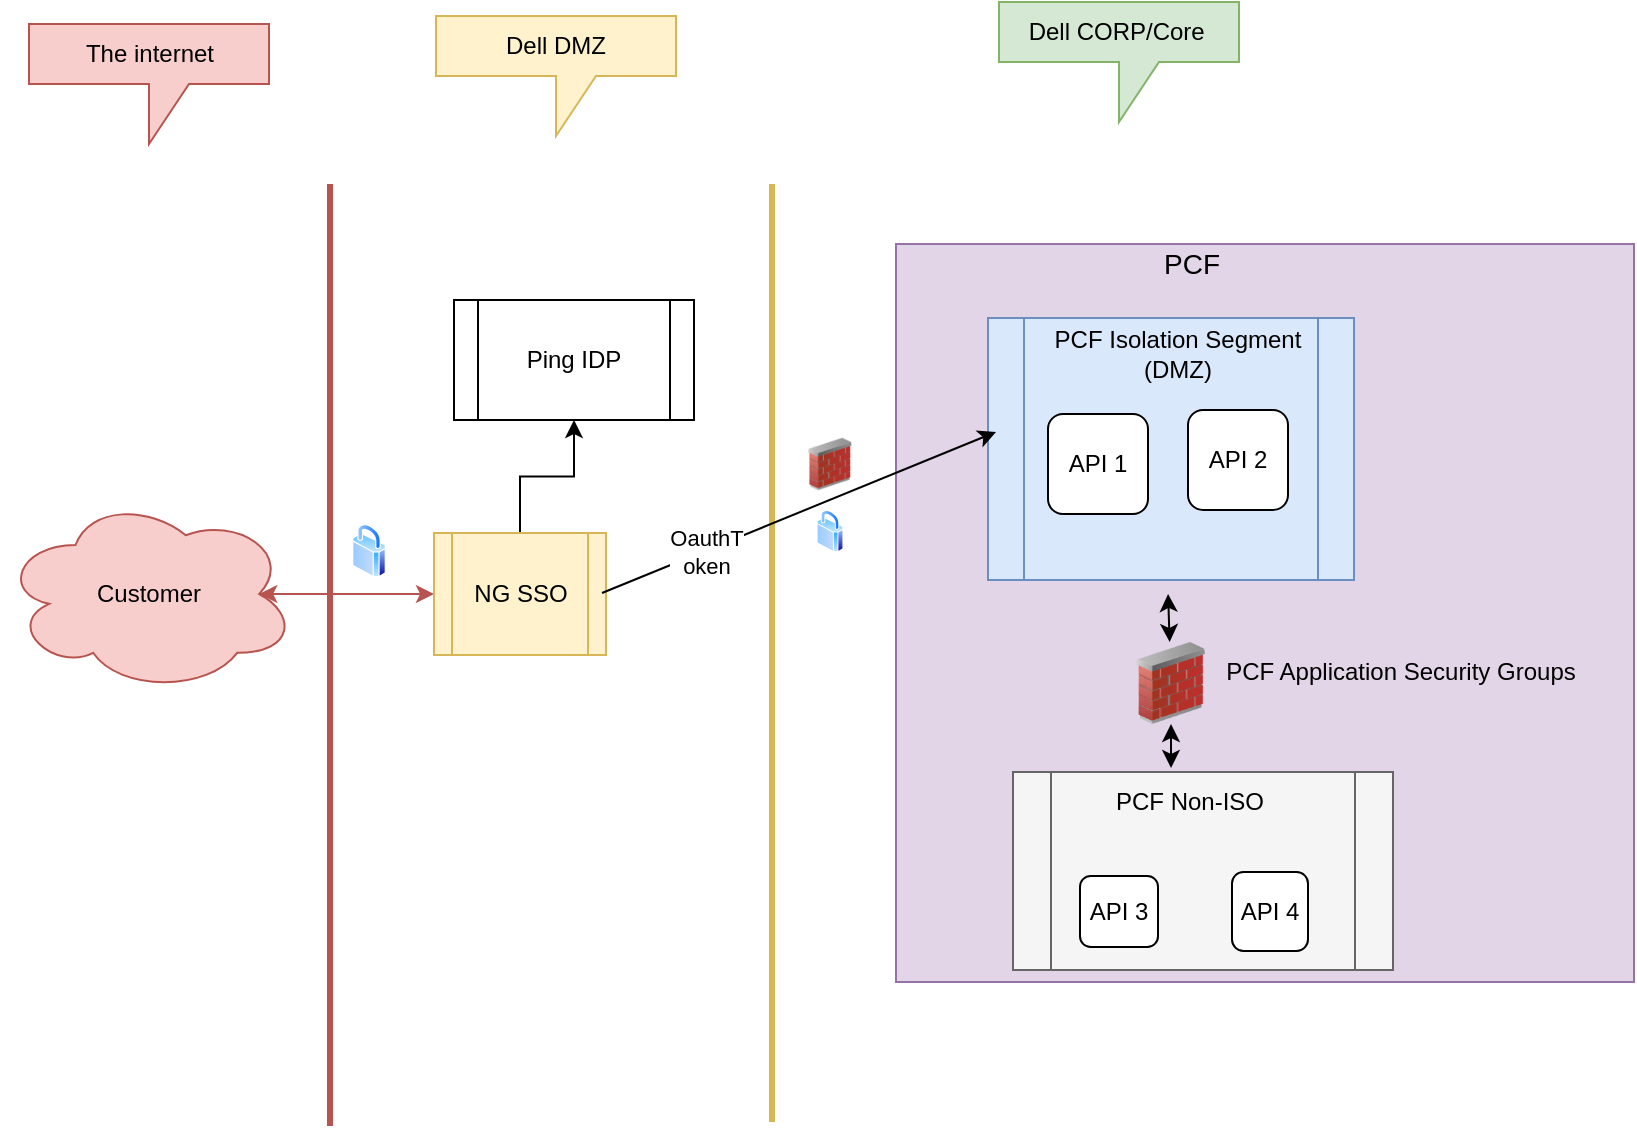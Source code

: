 <mxfile version="14.4.4" type="github"><diagram id="ACFHJaDp0CCpu47aHDbk" name="Page-1"><mxGraphModel dx="1422" dy="794" grid="0" gridSize="10" guides="1" tooltips="1" connect="1" arrows="1" fold="1" page="1" pageScale="1" pageWidth="850" pageHeight="1100" math="0" shadow="0"><root><mxCell id="0"/><mxCell id="1" parent="0"/><mxCell id="2gQc0NYOQKcEP8dJCD8I-3" value="" style="whiteSpace=wrap;html=1;aspect=fixed;fillColor=#e1d5e7;strokeColor=#9673a6;" parent="1" vertex="1"><mxGeometry x="457" y="150" width="369" height="369" as="geometry"/></mxCell><mxCell id="2gQc0NYOQKcEP8dJCD8I-4" value="" style="edgeStyle=orthogonalEdgeStyle;rounded=0;orthogonalLoop=1;jettySize=auto;html=1;strokeWidth=1;exitX=0.875;exitY=0.5;exitDx=0;exitDy=0;exitPerimeter=0;startArrow=classic;startFill=1;fillColor=#f8cecc;strokeColor=#b85450;" parent="1" source="2gQc0NYOQKcEP8dJCD8I-5" target="2gQc0NYOQKcEP8dJCD8I-9" edge="1"><mxGeometry relative="1" as="geometry"/></mxCell><mxCell id="2gQc0NYOQKcEP8dJCD8I-5" value="Customer" style="ellipse;shape=cloud;whiteSpace=wrap;html=1;fillColor=#f8cecc;strokeColor=#b85450;" parent="1" vertex="1"><mxGeometry x="10" y="276" width="147" height="98" as="geometry"/></mxCell><mxCell id="2gQc0NYOQKcEP8dJCD8I-6" value="" style="endArrow=none;html=1;strokeWidth=3;fillColor=#f8cecc;strokeColor=#b85450;" parent="1" edge="1"><mxGeometry width="50" height="50" relative="1" as="geometry"><mxPoint x="174" y="591" as="sourcePoint"/><mxPoint x="174" y="120" as="targetPoint"/></mxGeometry></mxCell><mxCell id="2gQc0NYOQKcEP8dJCD8I-7" value="" style="endArrow=none;html=1;strokeWidth=3;fillColor=#fff2cc;strokeColor=#d6b656;" parent="1" edge="1"><mxGeometry width="50" height="50" relative="1" as="geometry"><mxPoint x="395" y="589" as="sourcePoint"/><mxPoint x="395" y="120" as="targetPoint"/></mxGeometry></mxCell><mxCell id="WaRQv8ALURC7p492Pok6-5" value="" style="edgeStyle=orthogonalEdgeStyle;rounded=0;orthogonalLoop=1;jettySize=auto;html=1;" parent="1" source="2gQc0NYOQKcEP8dJCD8I-9" target="WaRQv8ALURC7p492Pok6-2" edge="1"><mxGeometry relative="1" as="geometry"/></mxCell><mxCell id="2gQc0NYOQKcEP8dJCD8I-9" value="NG SSO" style="shape=process;whiteSpace=wrap;html=1;backgroundOutline=1;fillColor=#fff2cc;strokeColor=#d6b656;" parent="1" vertex="1"><mxGeometry x="226" y="294.5" width="86" height="61" as="geometry"/></mxCell><mxCell id="2gQc0NYOQKcEP8dJCD8I-10" value="&lt;font style=&quot;font-size: 14px&quot;&gt;PCF&lt;/font&gt;" style="text;html=1;strokeColor=none;fillColor=none;align=center;verticalAlign=middle;whiteSpace=wrap;rounded=0;" parent="1" vertex="1"><mxGeometry x="585" y="150" width="40" height="20" as="geometry"/></mxCell><mxCell id="2gQc0NYOQKcEP8dJCD8I-15" value="" style="aspect=fixed;perimeter=ellipsePerimeter;html=1;align=center;shadow=0;dashed=0;spacingTop=3;image;image=img/lib/active_directory/secure.svg;" parent="1" vertex="1"><mxGeometry x="185" y="290" width="17" height="26.56" as="geometry"/></mxCell><mxCell id="2gQc0NYOQKcEP8dJCD8I-16" value="" style="aspect=fixed;perimeter=ellipsePerimeter;html=1;align=center;shadow=0;dashed=0;spacingTop=3;image;image=img/lib/active_directory/secure.svg;" parent="1" vertex="1"><mxGeometry x="417.28" y="283" width="13.44" height="21" as="geometry"/></mxCell><mxCell id="2gQc0NYOQKcEP8dJCD8I-17" value="The internet" style="shape=callout;whiteSpace=wrap;html=1;perimeter=calloutPerimeter;fillColor=#f8cecc;strokeColor=#b85450;" parent="1" vertex="1"><mxGeometry x="23.5" y="40" width="120" height="60" as="geometry"/></mxCell><mxCell id="2gQc0NYOQKcEP8dJCD8I-18" value="Dell DMZ" style="shape=callout;whiteSpace=wrap;html=1;perimeter=calloutPerimeter;fillColor=#fff2cc;strokeColor=#d6b656;" parent="1" vertex="1"><mxGeometry x="227" y="36" width="120" height="60" as="geometry"/></mxCell><mxCell id="2gQc0NYOQKcEP8dJCD8I-19" value="Dell CORP/Core&amp;nbsp;" style="shape=callout;whiteSpace=wrap;html=1;perimeter=calloutPerimeter;fillColor=#d5e8d4;strokeColor=#82b366;" parent="1" vertex="1"><mxGeometry x="508.5" y="29" width="120" height="60" as="geometry"/></mxCell><mxCell id="2gQc0NYOQKcEP8dJCD8I-31" value="" style="shape=process;whiteSpace=wrap;html=1;backgroundOutline=1;fillColor=#f5f5f5;strokeColor=#666666;fontColor=#333333;" parent="1" vertex="1"><mxGeometry x="515.5" y="414" width="190" height="99" as="geometry"/></mxCell><mxCell id="2gQc0NYOQKcEP8dJCD8I-32" value="API 3" style="rounded=1;whiteSpace=wrap;html=1;" parent="1" vertex="1"><mxGeometry x="549" y="466" width="39" height="35.5" as="geometry"/></mxCell><mxCell id="2gQc0NYOQKcEP8dJCD8I-33" value="API 4" style="rounded=1;whiteSpace=wrap;html=1;" parent="1" vertex="1"><mxGeometry x="625" y="464" width="38" height="39.5" as="geometry"/></mxCell><mxCell id="2gQc0NYOQKcEP8dJCD8I-40" value="PCF Non-ISO" style="text;html=1;strokeColor=none;fillColor=none;align=center;verticalAlign=middle;whiteSpace=wrap;rounded=0;" parent="1" vertex="1"><mxGeometry x="539" y="419" width="130" height="20" as="geometry"/></mxCell><mxCell id="sj-PamyHFuKPAxD5q3Vw-3" value="" style="image;html=1;image=img/lib/clip_art/networking/Firewall_02_128x128.png" parent="1" vertex="1"><mxGeometry x="413" y="216" width="22" height="88" as="geometry"/></mxCell><mxCell id="sj-PamyHFuKPAxD5q3Vw-9" value="" style="image;html=1;image=img/lib/clip_art/networking/Firewall_02_128x128.png" parent="1" vertex="1"><mxGeometry x="571.5" y="349" width="46" height="41" as="geometry"/></mxCell><mxCell id="_3BCGjxRRkY1fC-WPkbY-4" value="" style="group" parent="1" vertex="1" connectable="0"><mxGeometry x="503" y="187" width="183" height="131" as="geometry"/></mxCell><mxCell id="2gQc0NYOQKcEP8dJCD8I-11" value="" style="shape=process;whiteSpace=wrap;html=1;backgroundOutline=1;fillColor=#dae8fc;strokeColor=#6c8ebf;" parent="_3BCGjxRRkY1fC-WPkbY-4" vertex="1"><mxGeometry width="183" height="131" as="geometry"/></mxCell><mxCell id="2gQc0NYOQKcEP8dJCD8I-13" value="API 1" style="rounded=1;whiteSpace=wrap;html=1;" parent="_3BCGjxRRkY1fC-WPkbY-4" vertex="1"><mxGeometry x="30" y="48" width="50" height="50" as="geometry"/></mxCell><mxCell id="2gQc0NYOQKcEP8dJCD8I-14" value="API 2" style="rounded=1;whiteSpace=wrap;html=1;" parent="_3BCGjxRRkY1fC-WPkbY-4" vertex="1"><mxGeometry x="100" y="46" width="50" height="50" as="geometry"/></mxCell><mxCell id="2gQc0NYOQKcEP8dJCD8I-36" value="PCF Isolation Segment (DMZ)" style="text;html=1;strokeColor=none;fillColor=none;align=center;verticalAlign=middle;whiteSpace=wrap;rounded=0;" parent="_3BCGjxRRkY1fC-WPkbY-4" vertex="1"><mxGeometry x="30" y="8" width="130" height="20" as="geometry"/></mxCell><mxCell id="_3BCGjxRRkY1fC-WPkbY-5" value="" style="endArrow=classic;startArrow=classic;html=1;entryX=0.492;entryY=1.053;entryDx=0;entryDy=0;entryPerimeter=0;" parent="1" source="sj-PamyHFuKPAxD5q3Vw-9" target="2gQc0NYOQKcEP8dJCD8I-11" edge="1"><mxGeometry width="50" height="50" relative="1" as="geometry"><mxPoint x="605" y="368" as="sourcePoint"/><mxPoint x="655" y="318" as="targetPoint"/></mxGeometry></mxCell><mxCell id="_3BCGjxRRkY1fC-WPkbY-6" value="" style="endArrow=classic;startArrow=classic;html=1;entryX=0.427;entryY=-0.35;entryDx=0;entryDy=0;entryPerimeter=0;exitX=0.5;exitY=1;exitDx=0;exitDy=0;" parent="1" source="sj-PamyHFuKPAxD5q3Vw-9" target="2gQc0NYOQKcEP8dJCD8I-40" edge="1"><mxGeometry width="50" height="50" relative="1" as="geometry"><mxPoint x="651" y="376" as="sourcePoint"/><mxPoint x="665" y="328" as="targetPoint"/></mxGeometry></mxCell><mxCell id="_3BCGjxRRkY1fC-WPkbY-8" value="PCF Application Security Groups" style="text;html=1;strokeColor=none;fillColor=none;align=center;verticalAlign=middle;whiteSpace=wrap;rounded=0;" parent="1" vertex="1"><mxGeometry x="617.5" y="354" width="183" height="20" as="geometry"/></mxCell><mxCell id="WaRQv8ALURC7p492Pok6-2" value="Ping IDP" style="shape=process;whiteSpace=wrap;html=1;backgroundOutline=1;" parent="1" vertex="1"><mxGeometry x="236" y="178" width="120" height="60" as="geometry"/></mxCell><mxCell id="WaRQv8ALURC7p492Pok6-6" value="" style="endArrow=classic;html=1;entryX=0.022;entryY=0.435;entryDx=0;entryDy=0;entryPerimeter=0;" parent="1" target="2gQc0NYOQKcEP8dJCD8I-11" edge="1"><mxGeometry width="50" height="50" relative="1" as="geometry"><mxPoint x="310" y="324.5" as="sourcePoint"/><mxPoint x="370" y="276" as="targetPoint"/></mxGeometry></mxCell><mxCell id="WaRQv8ALURC7p492Pok6-7" value="OauthT&lt;br&gt;oken" style="edgeLabel;html=1;align=center;verticalAlign=middle;resizable=0;points=[];" parent="WaRQv8ALURC7p492Pok6-6" vertex="1" connectable="0"><mxGeometry x="0.862" y="-2" relative="1" as="geometry"><mxPoint x="-132.04" y="52.55" as="offset"/></mxGeometry></mxCell></root></mxGraphModel></diagram></mxfile>